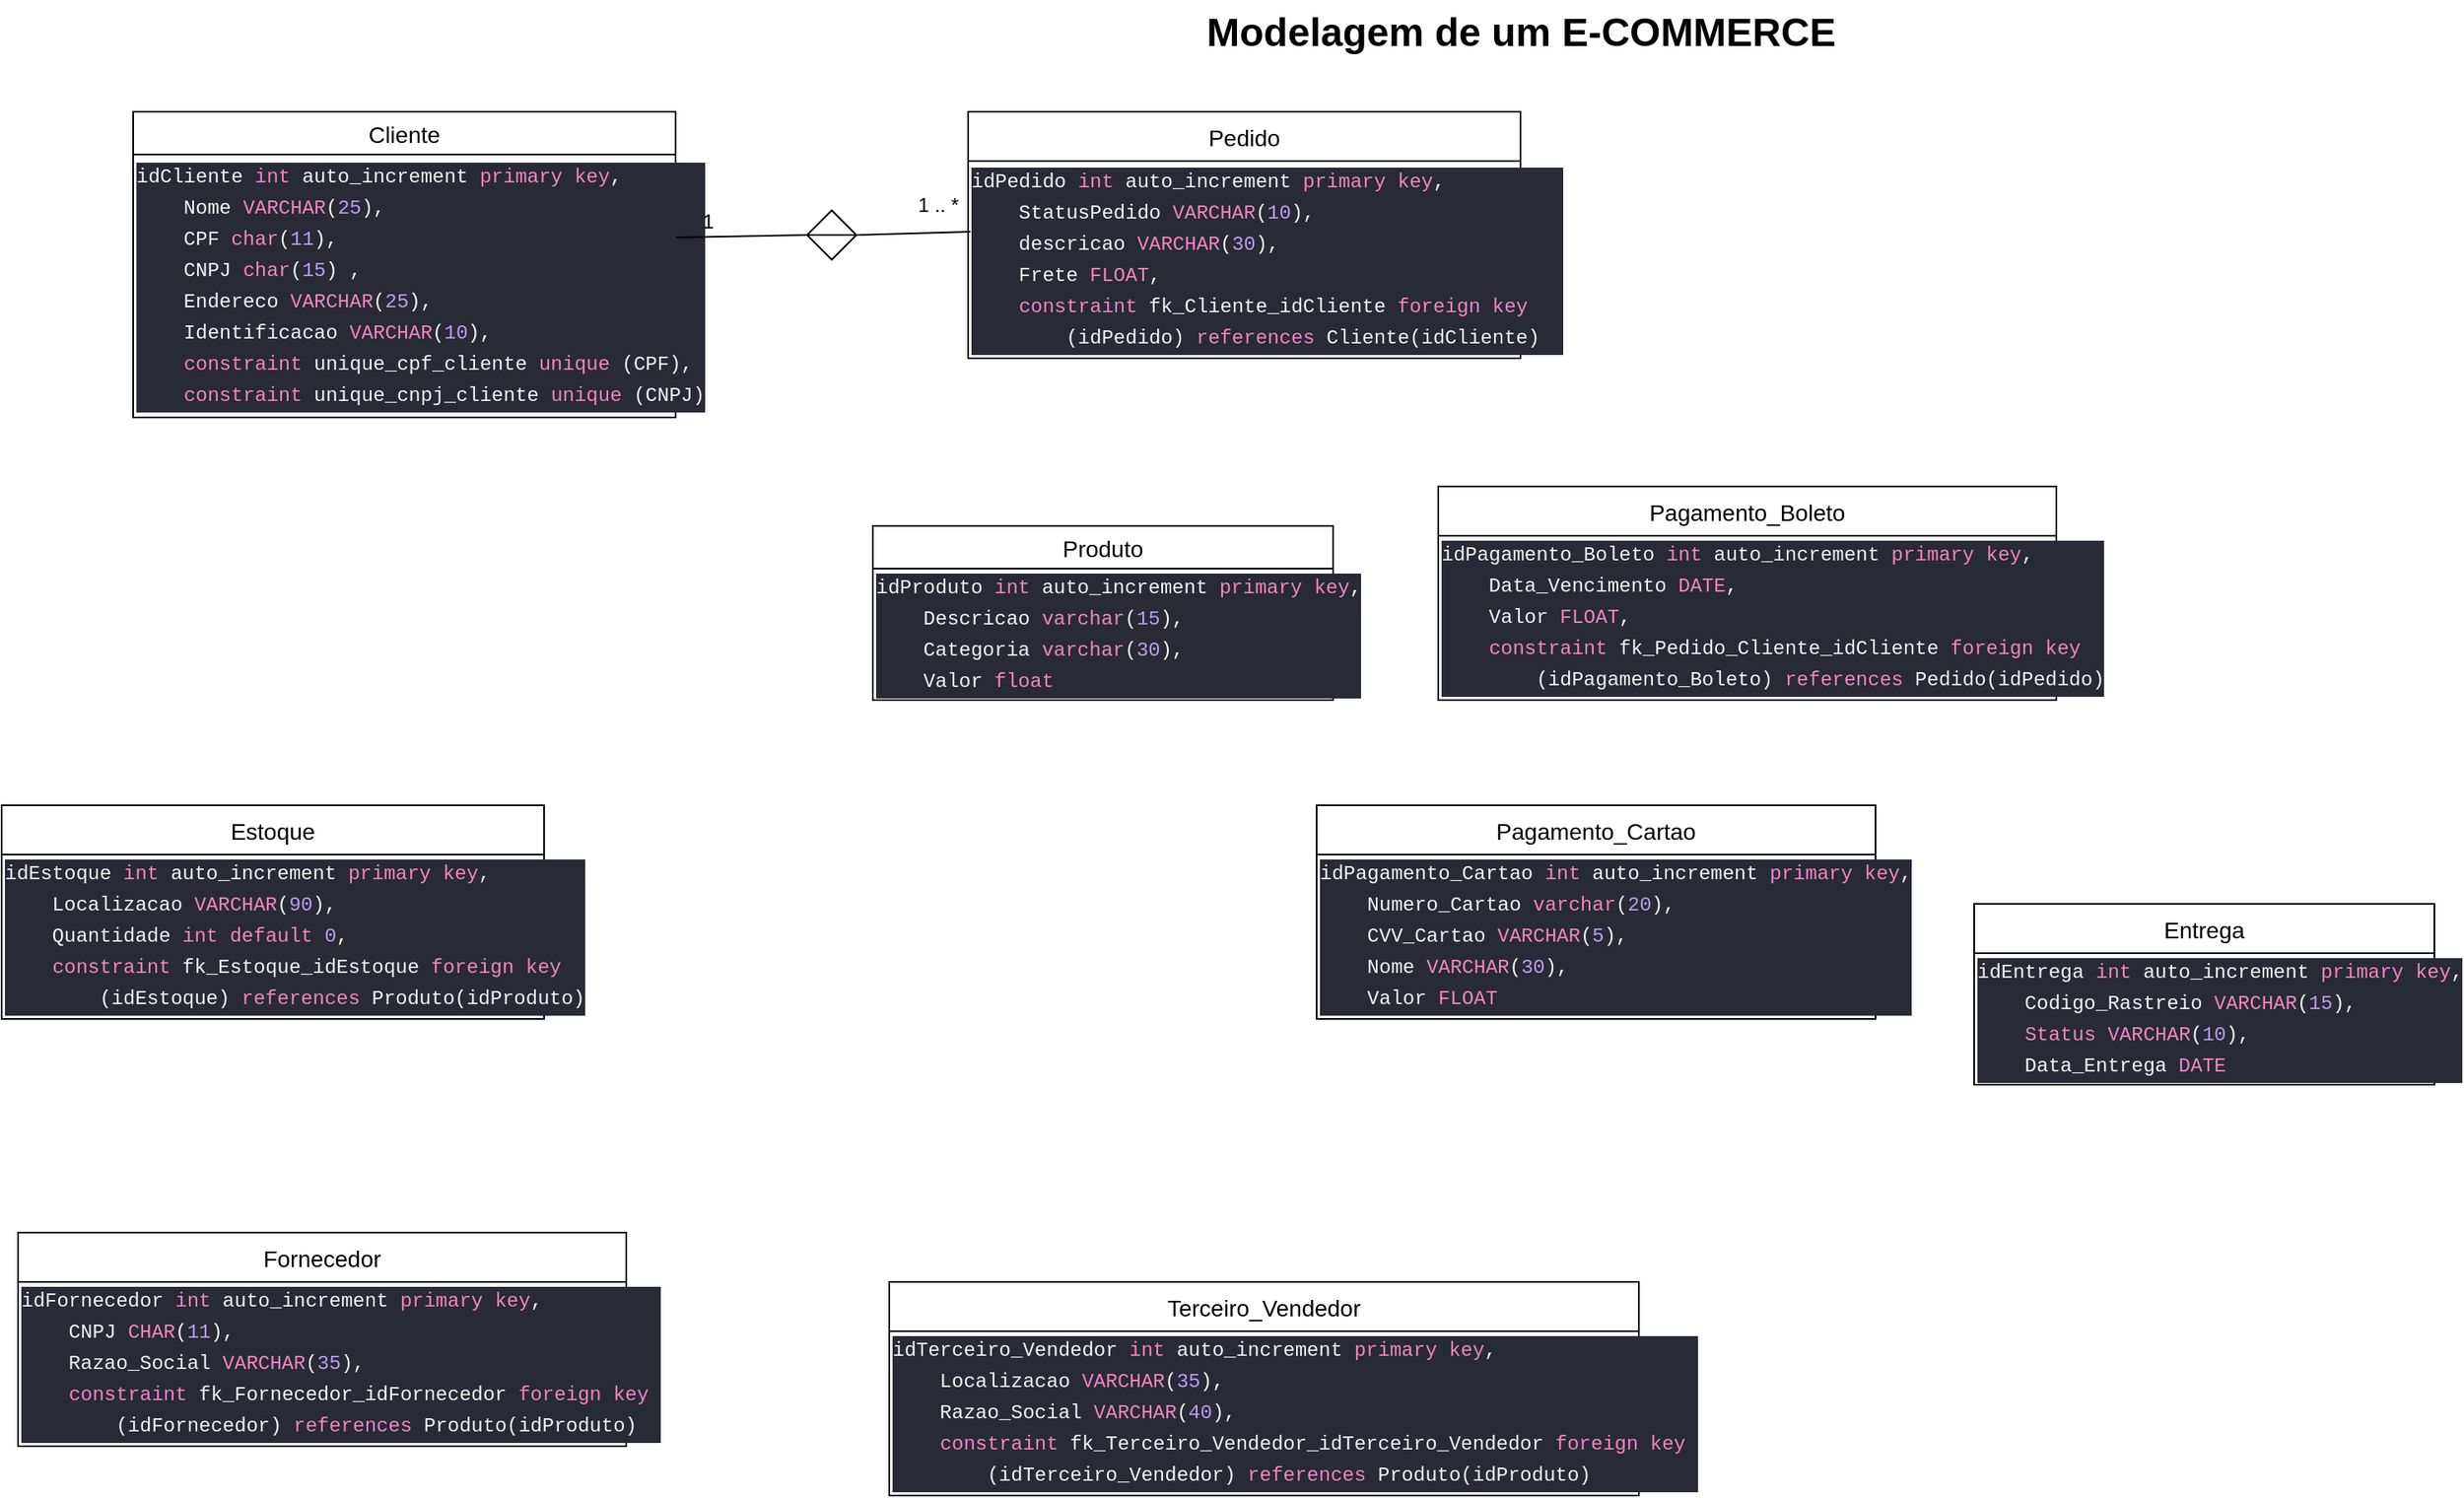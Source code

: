 <mxfile>
    <diagram id="hrgf5zmKyDx4CTO5m5b5" name="Página-1">
        <mxGraphModel dx="1972" dy="652" grid="1" gridSize="10" guides="1" tooltips="1" connect="1" arrows="1" fold="1" page="1" pageScale="1" pageWidth="827" pageHeight="1169" math="0" shadow="0">
            <root>
                <mxCell id="0"/>
                <mxCell id="1" parent="0"/>
                <mxCell id="2" value="Modelagem de um E-COMMERCE" style="text;strokeColor=none;fillColor=none;html=1;fontSize=24;fontStyle=1;verticalAlign=middle;align=center;" parent="1" vertex="1">
                    <mxGeometry x="364" y="20" width="100" height="40" as="geometry"/>
                </mxCell>
                <mxCell id="7" value="Cliente" style="swimlane;fontStyle=0;childLayout=stackLayout;horizontal=1;startSize=26;fillColor=none;horizontalStack=0;resizeParent=1;resizeParentMax=0;resizeLast=0;collapsible=1;marginBottom=0;fontSize=14;" parent="1" vertex="1">
                    <mxGeometry x="-430" y="88" width="330" height="186" as="geometry"/>
                </mxCell>
                <mxCell id="43" value="&lt;div style=&quot;color: rgb(246 , 246 , 244) ; background-color: rgb(40 , 42 , 54) ; font-family: &amp;#34;consolas&amp;#34; , &amp;#34;courier new&amp;#34; , monospace ; line-height: 19px&quot;&gt;&lt;div&gt;idCliente &lt;span style=&quot;color: #f286c4&quot;&gt;int&lt;/span&gt; auto_increment &lt;span style=&quot;color: #f286c4&quot;&gt;primary&lt;/span&gt; &lt;span style=&quot;color: #f286c4&quot;&gt;key&lt;/span&gt;,&lt;/div&gt;&lt;div&gt;&amp;nbsp; &amp;nbsp; Nome &lt;span style=&quot;color: #f286c4&quot;&gt;VARCHAR&lt;/span&gt;(&lt;span style=&quot;color: #bf9eee&quot;&gt;25&lt;/span&gt;),&lt;/div&gt;&lt;div&gt;&amp;nbsp; &amp;nbsp; CPF &lt;span style=&quot;color: #f286c4&quot;&gt;char&lt;/span&gt;(&lt;span style=&quot;color: #bf9eee&quot;&gt;11&lt;/span&gt;),&lt;/div&gt;&lt;div&gt;&amp;nbsp; &amp;nbsp; CNPJ &lt;span style=&quot;color: #f286c4&quot;&gt;char&lt;/span&gt;(&lt;span style=&quot;color: #bf9eee&quot;&gt;15&lt;/span&gt;) , &amp;nbsp; &amp;nbsp;&lt;/div&gt;&lt;div&gt;&amp;nbsp; &amp;nbsp; Endereco &lt;span style=&quot;color: #f286c4&quot;&gt;VARCHAR&lt;/span&gt;(&lt;span style=&quot;color: #bf9eee&quot;&gt;25&lt;/span&gt;),&lt;/div&gt;&lt;div&gt;&amp;nbsp; &amp;nbsp; Identificacao &lt;span style=&quot;color: #f286c4&quot;&gt;VARCHAR&lt;/span&gt;(&lt;span style=&quot;color: #bf9eee&quot;&gt;10&lt;/span&gt;),&lt;/div&gt;&lt;div&gt;&amp;nbsp; &amp;nbsp; &lt;span style=&quot;color: #f286c4&quot;&gt;constraint&lt;/span&gt; unique_cpf_cliente &lt;span style=&quot;color: #f286c4&quot;&gt;unique&lt;/span&gt; (CPF),&lt;/div&gt;&lt;div&gt;&amp;nbsp; &amp;nbsp; &lt;span style=&quot;color: #f286c4&quot;&gt;constraint&lt;/span&gt; unique_cnpj_cliente &lt;span style=&quot;color: #f286c4&quot;&gt;unique&lt;/span&gt; (CNPJ)&lt;/div&gt;&lt;/div&gt;" style="text;html=1;align=left;verticalAlign=middle;resizable=0;points=[];autosize=1;strokeColor=none;fillColor=none;" vertex="1" parent="7">
                    <mxGeometry y="26" width="330" height="160" as="geometry"/>
                </mxCell>
                <mxCell id="11" value="" style="shape=sortShape;perimeter=rhombusPerimeter;whiteSpace=wrap;html=1;" parent="1" vertex="1">
                    <mxGeometry x="-20" y="148" width="30" height="30" as="geometry"/>
                </mxCell>
                <mxCell id="14" value="" style="endArrow=none;html=1;" parent="1" edge="1">
                    <mxGeometry width="50" height="50" relative="1" as="geometry">
                        <mxPoint x="520" y="430" as="sourcePoint"/>
                        <mxPoint x="570" y="380" as="targetPoint"/>
                    </mxGeometry>
                </mxCell>
                <mxCell id="15" value="" style="endArrow=none;html=1;" parent="1" edge="1">
                    <mxGeometry width="50" height="50" relative="1" as="geometry">
                        <mxPoint x="520" y="430" as="sourcePoint"/>
                        <mxPoint x="570" y="380" as="targetPoint"/>
                    </mxGeometry>
                </mxCell>
                <mxCell id="16" value="" style="endArrow=none;html=1;" parent="1" edge="1">
                    <mxGeometry width="50" height="50" relative="1" as="geometry">
                        <mxPoint x="520" y="430" as="sourcePoint"/>
                        <mxPoint x="570" y="380" as="targetPoint"/>
                    </mxGeometry>
                </mxCell>
                <mxCell id="17" value="" style="endArrow=none;html=1;" parent="1" edge="1">
                    <mxGeometry width="50" height="50" relative="1" as="geometry">
                        <mxPoint x="520" y="430" as="sourcePoint"/>
                        <mxPoint x="570" y="380" as="targetPoint"/>
                    </mxGeometry>
                </mxCell>
                <mxCell id="18" value="" style="endArrow=none;html=1;" parent="1" edge="1">
                    <mxGeometry width="50" height="50" relative="1" as="geometry">
                        <mxPoint x="520" y="430" as="sourcePoint"/>
                        <mxPoint x="570" y="380" as="targetPoint"/>
                    </mxGeometry>
                </mxCell>
                <mxCell id="19" value="" style="endArrow=none;html=1;" parent="1" edge="1">
                    <mxGeometry width="50" height="50" relative="1" as="geometry">
                        <mxPoint x="520" y="430" as="sourcePoint"/>
                        <mxPoint x="570" y="380" as="targetPoint"/>
                    </mxGeometry>
                </mxCell>
                <mxCell id="20" value="" style="endArrow=none;html=1;" parent="1" edge="1">
                    <mxGeometry width="50" height="50" relative="1" as="geometry">
                        <mxPoint x="520" y="430" as="sourcePoint"/>
                        <mxPoint x="570" y="380" as="targetPoint"/>
                    </mxGeometry>
                </mxCell>
                <mxCell id="21" value="" style="endArrow=none;html=1;" parent="1" edge="1">
                    <mxGeometry width="50" height="50" relative="1" as="geometry">
                        <mxPoint x="520" y="430" as="sourcePoint"/>
                        <mxPoint x="570" y="380" as="targetPoint"/>
                    </mxGeometry>
                </mxCell>
                <mxCell id="22" value="" style="endArrow=none;html=1;" parent="1" edge="1">
                    <mxGeometry width="50" height="50" relative="1" as="geometry">
                        <mxPoint x="520" y="430" as="sourcePoint"/>
                        <mxPoint x="570" y="380" as="targetPoint"/>
                    </mxGeometry>
                </mxCell>
                <mxCell id="35" value="Produto" style="swimlane;fontStyle=0;childLayout=stackLayout;horizontal=1;startSize=26;fillColor=none;horizontalStack=0;resizeParent=1;resizeParentMax=0;resizeLast=0;collapsible=1;marginBottom=0;fontSize=14;" parent="1" vertex="1">
                    <mxGeometry x="20" y="340" width="280" height="106" as="geometry"/>
                </mxCell>
                <mxCell id="44" value="&lt;div style=&quot;color: rgb(246 , 246 , 244) ; background-color: rgb(40 , 42 , 54) ; font-family: &amp;#34;consolas&amp;#34; , &amp;#34;courier new&amp;#34; , monospace ; line-height: 19px&quot;&gt;&lt;div&gt;idProduto &lt;span style=&quot;color: #f286c4&quot;&gt;int&lt;/span&gt; auto_increment &lt;span style=&quot;color: #f286c4&quot;&gt;primary&lt;/span&gt; &lt;span style=&quot;color: #f286c4&quot;&gt;key&lt;/span&gt;,&lt;/div&gt;&lt;div&gt;&amp;nbsp; &amp;nbsp; Descricao &lt;span style=&quot;color: #f286c4&quot;&gt;varchar&lt;/span&gt;(&lt;span style=&quot;color: #bf9eee&quot;&gt;15&lt;/span&gt;), &amp;nbsp; &amp;nbsp;&lt;/div&gt;&lt;div&gt;&amp;nbsp; &amp;nbsp; Categoria &lt;span style=&quot;color: #f286c4&quot;&gt;varchar&lt;/span&gt;(&lt;span style=&quot;color: #bf9eee&quot;&gt;30&lt;/span&gt;),&lt;/div&gt;&lt;div&gt;&amp;nbsp; &amp;nbsp; Valor &lt;span style=&quot;color: #f286c4&quot;&gt;float&lt;/span&gt; &lt;/div&gt;&lt;/div&gt;" style="text;html=1;align=left;verticalAlign=middle;resizable=0;points=[];autosize=1;strokeColor=none;fillColor=none;" vertex="1" parent="35">
                    <mxGeometry y="26" width="280" height="80" as="geometry"/>
                </mxCell>
                <mxCell id="45" value="Pedido" style="swimlane;fontStyle=0;childLayout=stackLayout;horizontal=1;startSize=30;horizontalStack=0;resizeParent=1;resizeParentMax=0;resizeLast=0;collapsible=1;marginBottom=0;fontSize=14;" vertex="1" parent="1">
                    <mxGeometry x="78" y="88" width="336" height="150" as="geometry"/>
                </mxCell>
                <mxCell id="55" value="&lt;div style=&quot;color: rgb(246 , 246 , 244) ; background-color: rgb(40 , 42 , 54) ; font-family: &amp;#34;consolas&amp;#34; , &amp;#34;courier new&amp;#34; , monospace ; line-height: 19px ; font-size: 12px&quot;&gt;&lt;div&gt;idPedido &lt;span style=&quot;color: #f286c4&quot;&gt;int&lt;/span&gt; auto_increment &lt;span style=&quot;color: #f286c4&quot;&gt;primary&lt;/span&gt; &lt;span style=&quot;color: #f286c4&quot;&gt;key&lt;/span&gt;,&lt;/div&gt;&lt;div&gt;&amp;nbsp; &amp;nbsp; StatusPedido &lt;span style=&quot;color: #f286c4&quot;&gt;VARCHAR&lt;/span&gt;(&lt;span style=&quot;color: #bf9eee&quot;&gt;10&lt;/span&gt;),&lt;/div&gt;&lt;div&gt;&amp;nbsp; &amp;nbsp; descricao &lt;span style=&quot;color: #f286c4&quot;&gt;VARCHAR&lt;/span&gt;(&lt;span style=&quot;color: #bf9eee&quot;&gt;30&lt;/span&gt;),&lt;/div&gt;&lt;div&gt;&amp;nbsp; &amp;nbsp; Frete &lt;span style=&quot;color: #f286c4&quot;&gt;FLOAT&lt;/span&gt;,&lt;/div&gt;&lt;div&gt;&amp;nbsp; &amp;nbsp; &lt;span style=&quot;color: #f286c4&quot;&gt;constraint&lt;/span&gt; fk_Cliente_idCliente &lt;span style=&quot;color: #f286c4&quot;&gt;foreign key&lt;/span&gt;&amp;nbsp;&lt;/div&gt;&lt;div&gt;&lt;span style=&quot;white-space: pre&quot;&gt;&#9;&lt;/span&gt;(idPedido) &lt;span style=&quot;color: #f286c4&quot;&gt;references&lt;/span&gt; Cliente(idCliente) &amp;nbsp;&lt;/div&gt;&lt;/div&gt;" style="text;html=1;align=left;verticalAlign=middle;resizable=0;points=[];autosize=1;strokeColor=none;fillColor=none;fontSize=14;" vertex="1" parent="45">
                    <mxGeometry y="30" width="336" height="120" as="geometry"/>
                </mxCell>
                <mxCell id="49" value="Pagamento_Boleto" style="swimlane;fontStyle=0;childLayout=stackLayout;horizontal=1;startSize=30;horizontalStack=0;resizeParent=1;resizeParentMax=0;resizeLast=0;collapsible=1;marginBottom=0;fontSize=14;" vertex="1" parent="1">
                    <mxGeometry x="364" y="316" width="376" height="130" as="geometry"/>
                </mxCell>
                <mxCell id="56" value="&lt;div style=&quot;color: rgb(246 , 246 , 244) ; background-color: rgb(40 , 42 , 54) ; font-family: &amp;#34;consolas&amp;#34; , &amp;#34;courier new&amp;#34; , monospace ; line-height: 19px ; font-size: 12px&quot;&gt;&lt;div&gt;idPagamento_Boleto &lt;span style=&quot;color: #f286c4&quot;&gt;int&lt;/span&gt; auto_increment &lt;span style=&quot;color: #f286c4&quot;&gt;primary&lt;/span&gt; &lt;span style=&quot;color: #f286c4&quot;&gt;key&lt;/span&gt;,&lt;/div&gt;&lt;div&gt;&amp;nbsp; &amp;nbsp; Data_Vencimento &lt;span style=&quot;color: #f286c4&quot;&gt;DATE&lt;/span&gt;,&lt;/div&gt;&lt;div&gt;&amp;nbsp; &amp;nbsp; Valor &lt;span style=&quot;color: #f286c4&quot;&gt;FLOAT&lt;/span&gt;,&lt;/div&gt;&lt;div&gt;&amp;nbsp; &amp;nbsp; &lt;span style=&quot;color: #f286c4&quot;&gt;constraint&lt;/span&gt; fk_Pedido_Cliente_idCliente &lt;span style=&quot;color: #f286c4&quot;&gt;foreign key&lt;/span&gt;&amp;nbsp;&lt;/div&gt;&lt;div&gt;&lt;span style=&quot;white-space: pre&quot;&gt;&#9;&lt;/span&gt;(idPagamento_Boleto) &lt;span style=&quot;color: #f286c4&quot;&gt;references&lt;/span&gt; Pedido(idPedido)&lt;/div&gt;&lt;/div&gt;" style="text;html=1;align=left;verticalAlign=middle;resizable=0;points=[];autosize=1;strokeColor=none;fillColor=none;fontSize=14;" vertex="1" parent="49">
                    <mxGeometry y="30" width="376" height="100" as="geometry"/>
                </mxCell>
                <mxCell id="50" value="Pagamento_Cartao" style="swimlane;fontStyle=0;childLayout=stackLayout;horizontal=1;startSize=30;horizontalStack=0;resizeParent=1;resizeParentMax=0;resizeLast=0;collapsible=1;marginBottom=0;fontSize=14;" vertex="1" parent="1">
                    <mxGeometry x="290" y="510" width="340" height="130" as="geometry"/>
                </mxCell>
                <mxCell id="57" value="&lt;div style=&quot;color: rgb(246 , 246 , 244) ; background-color: rgb(40 , 42 , 54) ; font-family: &amp;#34;consolas&amp;#34; , &amp;#34;courier new&amp;#34; , monospace ; line-height: 19px&quot;&gt;&lt;div&gt;idPagamento_Cartao &lt;span style=&quot;color: #f286c4&quot;&gt;int&lt;/span&gt; auto_increment &lt;span style=&quot;color: #f286c4&quot;&gt;primary&lt;/span&gt; &lt;span style=&quot;color: #f286c4&quot;&gt;key&lt;/span&gt;,&lt;/div&gt;&lt;div&gt;&amp;nbsp; &amp;nbsp; Numero_Cartao &lt;span style=&quot;color: #f286c4&quot;&gt;varchar&lt;/span&gt;(&lt;span style=&quot;color: #bf9eee&quot;&gt;20&lt;/span&gt;),&lt;/div&gt;&lt;div&gt;&amp;nbsp; &amp;nbsp; CVV_Cartao &lt;span style=&quot;color: #f286c4&quot;&gt;VARCHAR&lt;/span&gt;(&lt;span style=&quot;color: #bf9eee&quot;&gt;5&lt;/span&gt;),&lt;/div&gt;&lt;div&gt;&amp;nbsp; &amp;nbsp; Nome &lt;span style=&quot;color: #f286c4&quot;&gt;VARCHAR&lt;/span&gt;(&lt;span style=&quot;color: #bf9eee&quot;&gt;30&lt;/span&gt;),&lt;/div&gt;&lt;div&gt;&amp;nbsp; &amp;nbsp; Valor &lt;span style=&quot;color: #f286c4&quot;&gt;FLOAT&lt;/span&gt; &amp;nbsp; &lt;/div&gt;&lt;/div&gt;" style="text;html=1;align=left;verticalAlign=middle;resizable=0;points=[];autosize=1;strokeColor=none;fillColor=none;fontSize=12;" vertex="1" parent="50">
                    <mxGeometry y="30" width="340" height="100" as="geometry"/>
                </mxCell>
                <mxCell id="51" value="Estoque" style="swimlane;fontStyle=0;childLayout=stackLayout;horizontal=1;startSize=30;horizontalStack=0;resizeParent=1;resizeParentMax=0;resizeLast=0;collapsible=1;marginBottom=0;fontSize=14;" vertex="1" parent="1">
                    <mxGeometry x="-510" y="510" width="330" height="130" as="geometry"/>
                </mxCell>
                <mxCell id="59" value="&lt;div style=&quot;color: rgb(246 , 246 , 244) ; background-color: rgb(40 , 42 , 54) ; font-family: &amp;#34;consolas&amp;#34; , &amp;#34;courier new&amp;#34; , monospace ; line-height: 19px&quot;&gt;&lt;div&gt;idEstoque &lt;span style=&quot;color: #f286c4&quot;&gt;int&lt;/span&gt; auto_increment &lt;span style=&quot;color: #f286c4&quot;&gt;primary&lt;/span&gt; &lt;span style=&quot;color: #f286c4&quot;&gt;key&lt;/span&gt;,&lt;/div&gt;&lt;div&gt;&amp;nbsp; &amp;nbsp; Localizacao &lt;span style=&quot;color: #f286c4&quot;&gt;VARCHAR&lt;/span&gt;(&lt;span style=&quot;color: #bf9eee&quot;&gt;90&lt;/span&gt;),&lt;/div&gt;&lt;div&gt;&amp;nbsp; &amp;nbsp; Quantidade &lt;span style=&quot;color: #f286c4&quot;&gt;int&lt;/span&gt; &lt;span style=&quot;color: #f286c4&quot;&gt;default&lt;/span&gt; &lt;span style=&quot;color: #bf9eee&quot;&gt;0&lt;/span&gt;,&lt;/div&gt;&lt;div&gt;&amp;nbsp; &amp;nbsp; &lt;span style=&quot;color: #f286c4&quot;&gt;constraint&lt;/span&gt; fk_Estoque_idEstoque &lt;span style=&quot;color: #f286c4&quot;&gt;foreign key&lt;/span&gt;&amp;nbsp;&lt;/div&gt;&lt;div&gt;&lt;span style=&quot;white-space: pre&quot;&gt;&#9;&lt;/span&gt;(idEstoque) &lt;span style=&quot;color: #f286c4&quot;&gt;references&lt;/span&gt; Produto(idProduto)&lt;/div&gt;&lt;/div&gt;" style="text;html=1;align=left;verticalAlign=middle;resizable=0;points=[];autosize=1;strokeColor=none;fillColor=none;fontSize=12;" vertex="1" parent="51">
                    <mxGeometry y="30" width="330" height="100" as="geometry"/>
                </mxCell>
                <mxCell id="52" value="Entrega" style="swimlane;fontStyle=0;childLayout=stackLayout;horizontal=1;startSize=30;horizontalStack=0;resizeParent=1;resizeParentMax=0;resizeLast=0;collapsible=1;marginBottom=0;fontSize=14;" vertex="1" parent="1">
                    <mxGeometry x="690" y="570" width="280" height="110" as="geometry"/>
                </mxCell>
                <mxCell id="58" value="&lt;div style=&quot;color: rgb(246 , 246 , 244) ; background-color: rgb(40 , 42 , 54) ; font-family: &amp;#34;consolas&amp;#34; , &amp;#34;courier new&amp;#34; , monospace ; line-height: 19px&quot;&gt;&lt;div&gt;idEntrega &lt;span style=&quot;color: #f286c4&quot;&gt;int&lt;/span&gt; auto_increment &lt;span style=&quot;color: #f286c4&quot;&gt;primary&lt;/span&gt; &lt;span style=&quot;color: #f286c4&quot;&gt;key&lt;/span&gt;,&lt;/div&gt;&lt;div&gt;&amp;nbsp; &amp;nbsp; Codigo_Rastreio &lt;span style=&quot;color: #f286c4&quot;&gt;VARCHAR&lt;/span&gt;(&lt;span style=&quot;color: #bf9eee&quot;&gt;15&lt;/span&gt;),&lt;/div&gt;&lt;div&gt;&amp;nbsp; &amp;nbsp; &lt;span style=&quot;color: #f286c4&quot;&gt;Status&lt;/span&gt; &lt;span style=&quot;color: #f286c4&quot;&gt;VARCHAR&lt;/span&gt;(&lt;span style=&quot;color: #bf9eee&quot;&gt;10&lt;/span&gt;),&lt;/div&gt;&lt;div&gt;&amp;nbsp; &amp;nbsp; Data_Entrega &lt;span style=&quot;color: #f286c4&quot;&gt;DATE&lt;/span&gt;&lt;/div&gt;&lt;/div&gt;" style="text;html=1;align=left;verticalAlign=middle;resizable=0;points=[];autosize=1;strokeColor=none;fillColor=none;fontSize=12;" vertex="1" parent="52">
                    <mxGeometry y="30" width="280" height="80" as="geometry"/>
                </mxCell>
                <mxCell id="53" value="Fornecedor" style="swimlane;fontStyle=0;childLayout=stackLayout;horizontal=1;startSize=30;horizontalStack=0;resizeParent=1;resizeParentMax=0;resizeLast=0;collapsible=1;marginBottom=0;fontSize=14;" vertex="1" parent="1">
                    <mxGeometry x="-500" y="770" width="370" height="130" as="geometry"/>
                </mxCell>
                <mxCell id="60" value="&lt;div style=&quot;color: rgb(246 , 246 , 244) ; background-color: rgb(40 , 42 , 54) ; font-family: &amp;#34;consolas&amp;#34; , &amp;#34;courier new&amp;#34; , monospace ; line-height: 19px&quot;&gt;&lt;div&gt;idFornecedor &lt;span style=&quot;color: #f286c4&quot;&gt;int&lt;/span&gt; auto_increment &lt;span style=&quot;color: #f286c4&quot;&gt;primary&lt;/span&gt; &lt;span style=&quot;color: #f286c4&quot;&gt;key&lt;/span&gt;,&lt;/div&gt;&lt;div&gt;&amp;nbsp; &amp;nbsp; CNPJ &lt;span style=&quot;color: #f286c4&quot;&gt;CHAR&lt;/span&gt;(&lt;span style=&quot;color: #bf9eee&quot;&gt;11&lt;/span&gt;),&lt;/div&gt;&lt;div&gt;&amp;nbsp; &amp;nbsp; Razao_Social &lt;span style=&quot;color: #f286c4&quot;&gt;VARCHAR&lt;/span&gt;(&lt;span style=&quot;color: #bf9eee&quot;&gt;35&lt;/span&gt;),&lt;/div&gt;&lt;div&gt;&amp;nbsp; &amp;nbsp; &lt;span style=&quot;color: #f286c4&quot;&gt;constraint&lt;/span&gt; fk_Fornecedor_idFornecedor &lt;span style=&quot;color: #f286c4&quot;&gt;foreign key&lt;/span&gt;&amp;nbsp;&lt;/div&gt;&lt;div&gt;&lt;span style=&quot;white-space: pre&quot;&gt;&#9;&lt;/span&gt;(idFornecedor) &lt;span style=&quot;color: #f286c4&quot;&gt;references&lt;/span&gt; Produto(idProduto)&lt;/div&gt;&lt;/div&gt;" style="text;html=1;align=left;verticalAlign=middle;resizable=0;points=[];autosize=1;strokeColor=none;fillColor=none;fontSize=12;" vertex="1" parent="53">
                    <mxGeometry y="30" width="370" height="100" as="geometry"/>
                </mxCell>
                <mxCell id="54" value="Terceiro_Vendedor" style="swimlane;fontStyle=0;childLayout=stackLayout;horizontal=1;startSize=30;horizontalStack=0;resizeParent=1;resizeParentMax=0;resizeLast=0;collapsible=1;marginBottom=0;fontSize=14;" vertex="1" parent="1">
                    <mxGeometry x="30" y="800" width="456" height="130" as="geometry"/>
                </mxCell>
                <mxCell id="61" value="&lt;div style=&quot;color: rgb(246 , 246 , 244) ; background-color: rgb(40 , 42 , 54) ; font-family: &amp;#34;consolas&amp;#34; , &amp;#34;courier new&amp;#34; , monospace ; line-height: 19px&quot;&gt;&lt;div&gt;idTerceiro_Vendedor &lt;span style=&quot;color: #f286c4&quot;&gt;int&lt;/span&gt; auto_increment &lt;span style=&quot;color: #f286c4&quot;&gt;primary&lt;/span&gt; &lt;span style=&quot;color: #f286c4&quot;&gt;key&lt;/span&gt;,&lt;/div&gt;&lt;div&gt;&amp;nbsp; &amp;nbsp; Localizacao &lt;span style=&quot;color: #f286c4&quot;&gt;VARCHAR&lt;/span&gt;(&lt;span style=&quot;color: #bf9eee&quot;&gt;35&lt;/span&gt;),&lt;/div&gt;&lt;div&gt;&amp;nbsp; &amp;nbsp; Razao_Social &lt;span style=&quot;color: #f286c4&quot;&gt;VARCHAR&lt;/span&gt;(&lt;span style=&quot;color: #bf9eee&quot;&gt;40&lt;/span&gt;),&lt;/div&gt;&lt;div&gt;&amp;nbsp; &amp;nbsp; &lt;span style=&quot;color: #f286c4&quot;&gt;constraint&lt;/span&gt; fk_Terceiro_Vendedor_idTerceiro_Vendedor &lt;span style=&quot;color: #f286c4&quot;&gt;foreign key&lt;/span&gt;&amp;nbsp;&lt;/div&gt;&lt;div&gt;&lt;span style=&quot;white-space: pre&quot;&gt;&#9;&lt;/span&gt;(idTerceiro_Vendedor) &lt;span style=&quot;color: #f286c4&quot;&gt;references&lt;/span&gt; Produto(idProduto) &lt;/div&gt;&lt;/div&gt;" style="text;html=1;align=left;verticalAlign=middle;resizable=0;points=[];autosize=1;strokeColor=none;fillColor=none;fontSize=12;" vertex="1" parent="54">
                    <mxGeometry y="30" width="456" height="100" as="geometry"/>
                </mxCell>
                <mxCell id="64" value="" style="endArrow=none;html=1;fontSize=12;entryX=1.001;entryY=0.316;entryDx=0;entryDy=0;entryPerimeter=0;exitX=0;exitY=0.5;exitDx=0;exitDy=0;" edge="1" parent="1" source="11" target="43">
                    <mxGeometry width="50" height="50" relative="1" as="geometry">
                        <mxPoint x="50" y="380" as="sourcePoint"/>
                        <mxPoint x="100" y="330" as="targetPoint"/>
                    </mxGeometry>
                </mxCell>
                <mxCell id="66" value="" style="endArrow=none;html=1;fontSize=12;exitX=1;exitY=0.5;exitDx=0;exitDy=0;entryX=0.004;entryY=0.358;entryDx=0;entryDy=0;entryPerimeter=0;" edge="1" parent="1" source="11" target="55">
                    <mxGeometry width="50" height="50" relative="1" as="geometry">
                        <mxPoint x="-10" y="220" as="sourcePoint"/>
                        <mxPoint x="40" y="170" as="targetPoint"/>
                    </mxGeometry>
                </mxCell>
                <mxCell id="67" value="1" style="text;html=1;strokeColor=none;fillColor=none;align=center;verticalAlign=middle;whiteSpace=wrap;rounded=0;fontSize=12;" vertex="1" parent="1">
                    <mxGeometry x="-110" y="140" width="60" height="30" as="geometry"/>
                </mxCell>
                <mxCell id="68" value="1 .. *" style="text;html=1;strokeColor=none;fillColor=none;align=center;verticalAlign=middle;whiteSpace=wrap;rounded=0;fontSize=12;" vertex="1" parent="1">
                    <mxGeometry x="30" y="130" width="60" height="30" as="geometry"/>
                </mxCell>
            </root>
        </mxGraphModel>
    </diagram>
</mxfile>